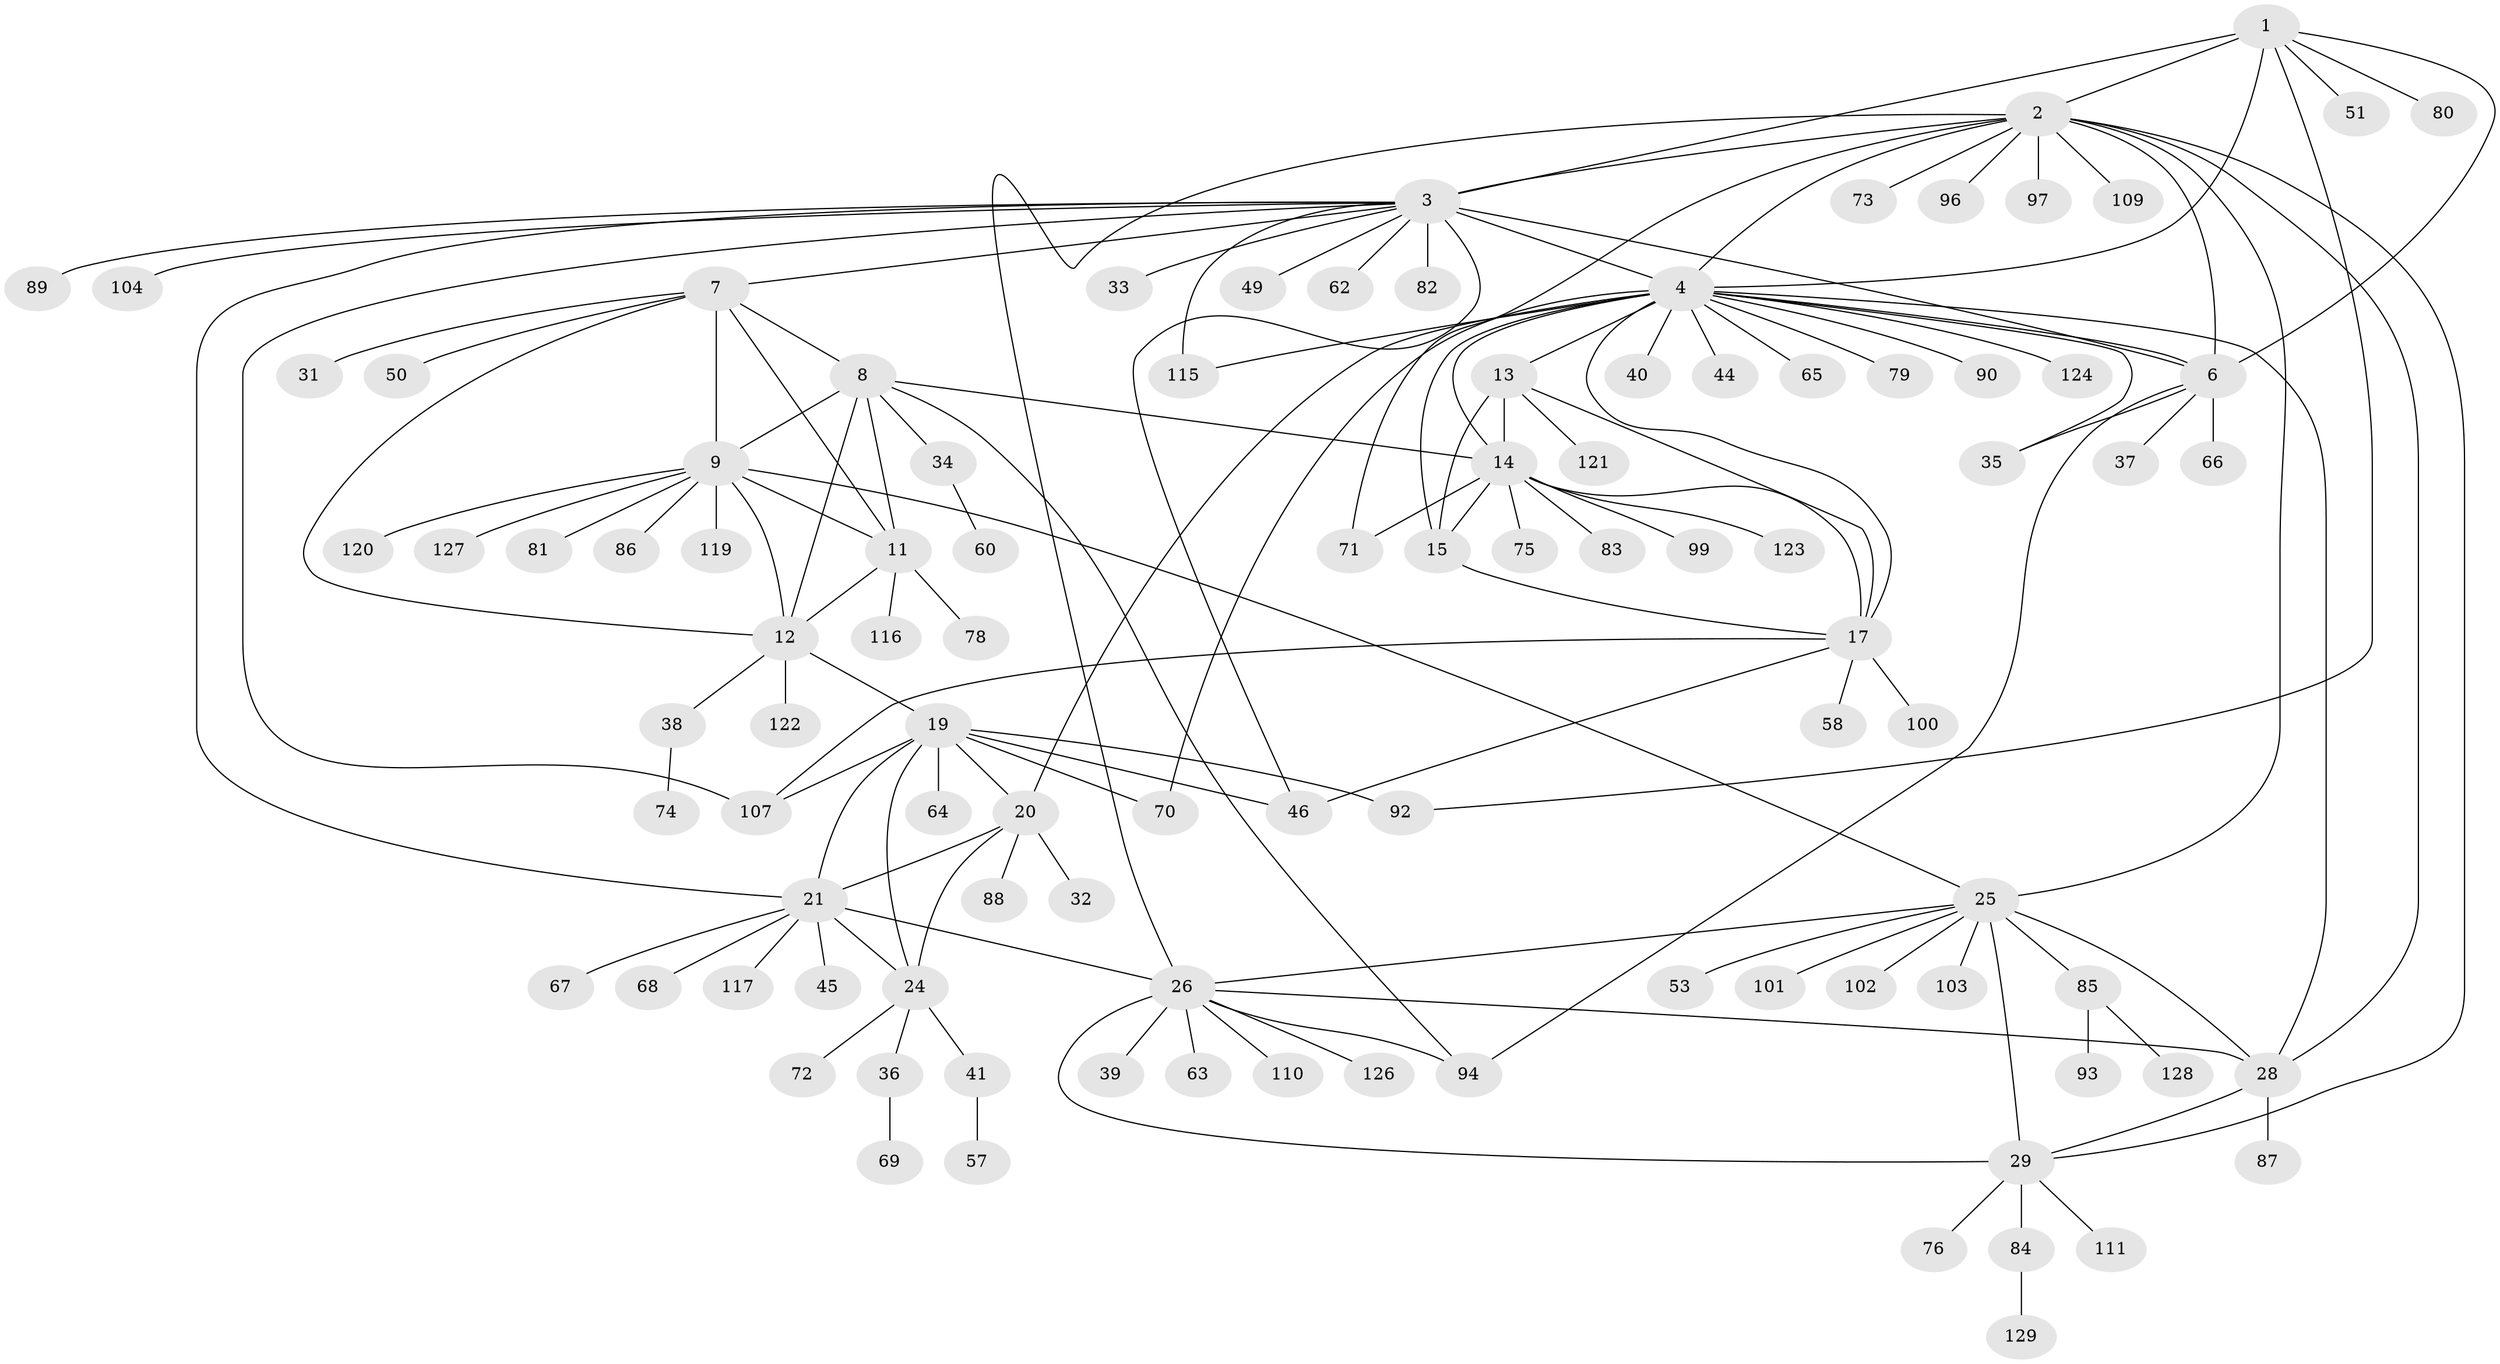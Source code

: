 // original degree distribution, {8: 0.031007751937984496, 9: 0.07751937984496124, 11: 0.023255813953488372, 12: 0.015503875968992248, 6: 0.023255813953488372, 7: 0.03875968992248062, 5: 0.007751937984496124, 13: 0.007751937984496124, 10: 0.007751937984496124, 1: 0.5426356589147286, 2: 0.1937984496124031, 3: 0.031007751937984496}
// Generated by graph-tools (version 1.1) at 2025/11/02/27/25 16:11:29]
// undirected, 99 vertices, 142 edges
graph export_dot {
graph [start="1"]
  node [color=gray90,style=filled];
  1;
  2 [super="+27"];
  3 [super="+5"];
  4 [super="+18"];
  6 [super="+61"];
  7 [super="+10"];
  8 [super="+113"];
  9 [super="+52"];
  11 [super="+77"];
  12 [super="+42"];
  13 [super="+54"];
  14 [super="+16"];
  15;
  17 [super="+47"];
  19 [super="+43"];
  20 [super="+23"];
  21 [super="+22"];
  24 [super="+105"];
  25 [super="+30"];
  26 [super="+55"];
  28 [super="+56"];
  29 [super="+48"];
  31;
  32;
  33;
  34;
  35;
  36;
  37 [super="+59"];
  38;
  39;
  40;
  41;
  44;
  45;
  46 [super="+91"];
  49;
  50;
  51;
  53;
  57;
  58;
  60;
  62;
  63;
  64;
  65;
  66;
  67;
  68 [super="+125"];
  69;
  70;
  71;
  72;
  73;
  74;
  75;
  76;
  78 [super="+118"];
  79;
  80;
  81;
  82;
  83;
  84;
  85 [super="+112"];
  86;
  87 [super="+95"];
  88;
  89;
  90;
  92;
  93 [super="+106"];
  94 [super="+108"];
  96;
  97 [super="+98"];
  99;
  100;
  101;
  102;
  103;
  104;
  107 [super="+114"];
  109;
  110;
  111;
  115;
  116;
  117;
  119;
  120;
  121;
  122;
  123;
  124;
  126;
  127;
  128;
  129;
  1 -- 2;
  1 -- 3 [weight=2];
  1 -- 4;
  1 -- 6;
  1 -- 51;
  1 -- 80;
  1 -- 92;
  2 -- 3 [weight=2];
  2 -- 4;
  2 -- 6;
  2 -- 71;
  2 -- 97;
  2 -- 96;
  2 -- 73;
  2 -- 109;
  2 -- 25 [weight=2];
  2 -- 26;
  2 -- 28;
  2 -- 29;
  3 -- 4 [weight=2];
  3 -- 6 [weight=2];
  3 -- 33;
  3 -- 49;
  3 -- 82;
  3 -- 89;
  3 -- 7;
  3 -- 104;
  3 -- 46;
  3 -- 115;
  3 -- 62;
  3 -- 21;
  3 -- 107;
  4 -- 6;
  4 -- 40;
  4 -- 44;
  4 -- 65;
  4 -- 79;
  4 -- 90 [weight=2];
  4 -- 35;
  4 -- 70;
  4 -- 13;
  4 -- 14 [weight=2];
  4 -- 15;
  4 -- 17;
  4 -- 28;
  4 -- 115;
  4 -- 124;
  4 -- 20;
  6 -- 35;
  6 -- 37;
  6 -- 94;
  6 -- 66;
  7 -- 8 [weight=2];
  7 -- 9 [weight=2];
  7 -- 11 [weight=2];
  7 -- 12 [weight=2];
  7 -- 50;
  7 -- 31;
  8 -- 9;
  8 -- 11;
  8 -- 12;
  8 -- 34;
  8 -- 14;
  8 -- 94;
  9 -- 11;
  9 -- 12;
  9 -- 81;
  9 -- 86;
  9 -- 119;
  9 -- 120;
  9 -- 25;
  9 -- 127;
  11 -- 12;
  11 -- 78;
  11 -- 116;
  12 -- 19;
  12 -- 38;
  12 -- 122;
  13 -- 14 [weight=2];
  13 -- 15;
  13 -- 17;
  13 -- 121;
  14 -- 15 [weight=2];
  14 -- 17 [weight=2];
  14 -- 75;
  14 -- 123;
  14 -- 99;
  14 -- 71;
  14 -- 83;
  15 -- 17;
  17 -- 58;
  17 -- 100;
  17 -- 107;
  17 -- 46;
  19 -- 20 [weight=2];
  19 -- 21 [weight=2];
  19 -- 24;
  19 -- 46;
  19 -- 64;
  19 -- 70;
  19 -- 92;
  19 -- 107;
  20 -- 21 [weight=4];
  20 -- 24 [weight=2];
  20 -- 32;
  20 -- 88;
  21 -- 24 [weight=2];
  21 -- 26;
  21 -- 67;
  21 -- 68;
  21 -- 45;
  21 -- 117;
  24 -- 36;
  24 -- 41;
  24 -- 72;
  25 -- 26 [weight=2];
  25 -- 28 [weight=2];
  25 -- 29 [weight=2];
  25 -- 53;
  25 -- 101;
  25 -- 102;
  25 -- 103;
  25 -- 85;
  26 -- 28;
  26 -- 29;
  26 -- 39;
  26 -- 63;
  26 -- 94;
  26 -- 110;
  26 -- 126;
  28 -- 29;
  28 -- 87;
  29 -- 76;
  29 -- 84;
  29 -- 111;
  34 -- 60;
  36 -- 69;
  38 -- 74;
  41 -- 57;
  84 -- 129;
  85 -- 93;
  85 -- 128;
}
